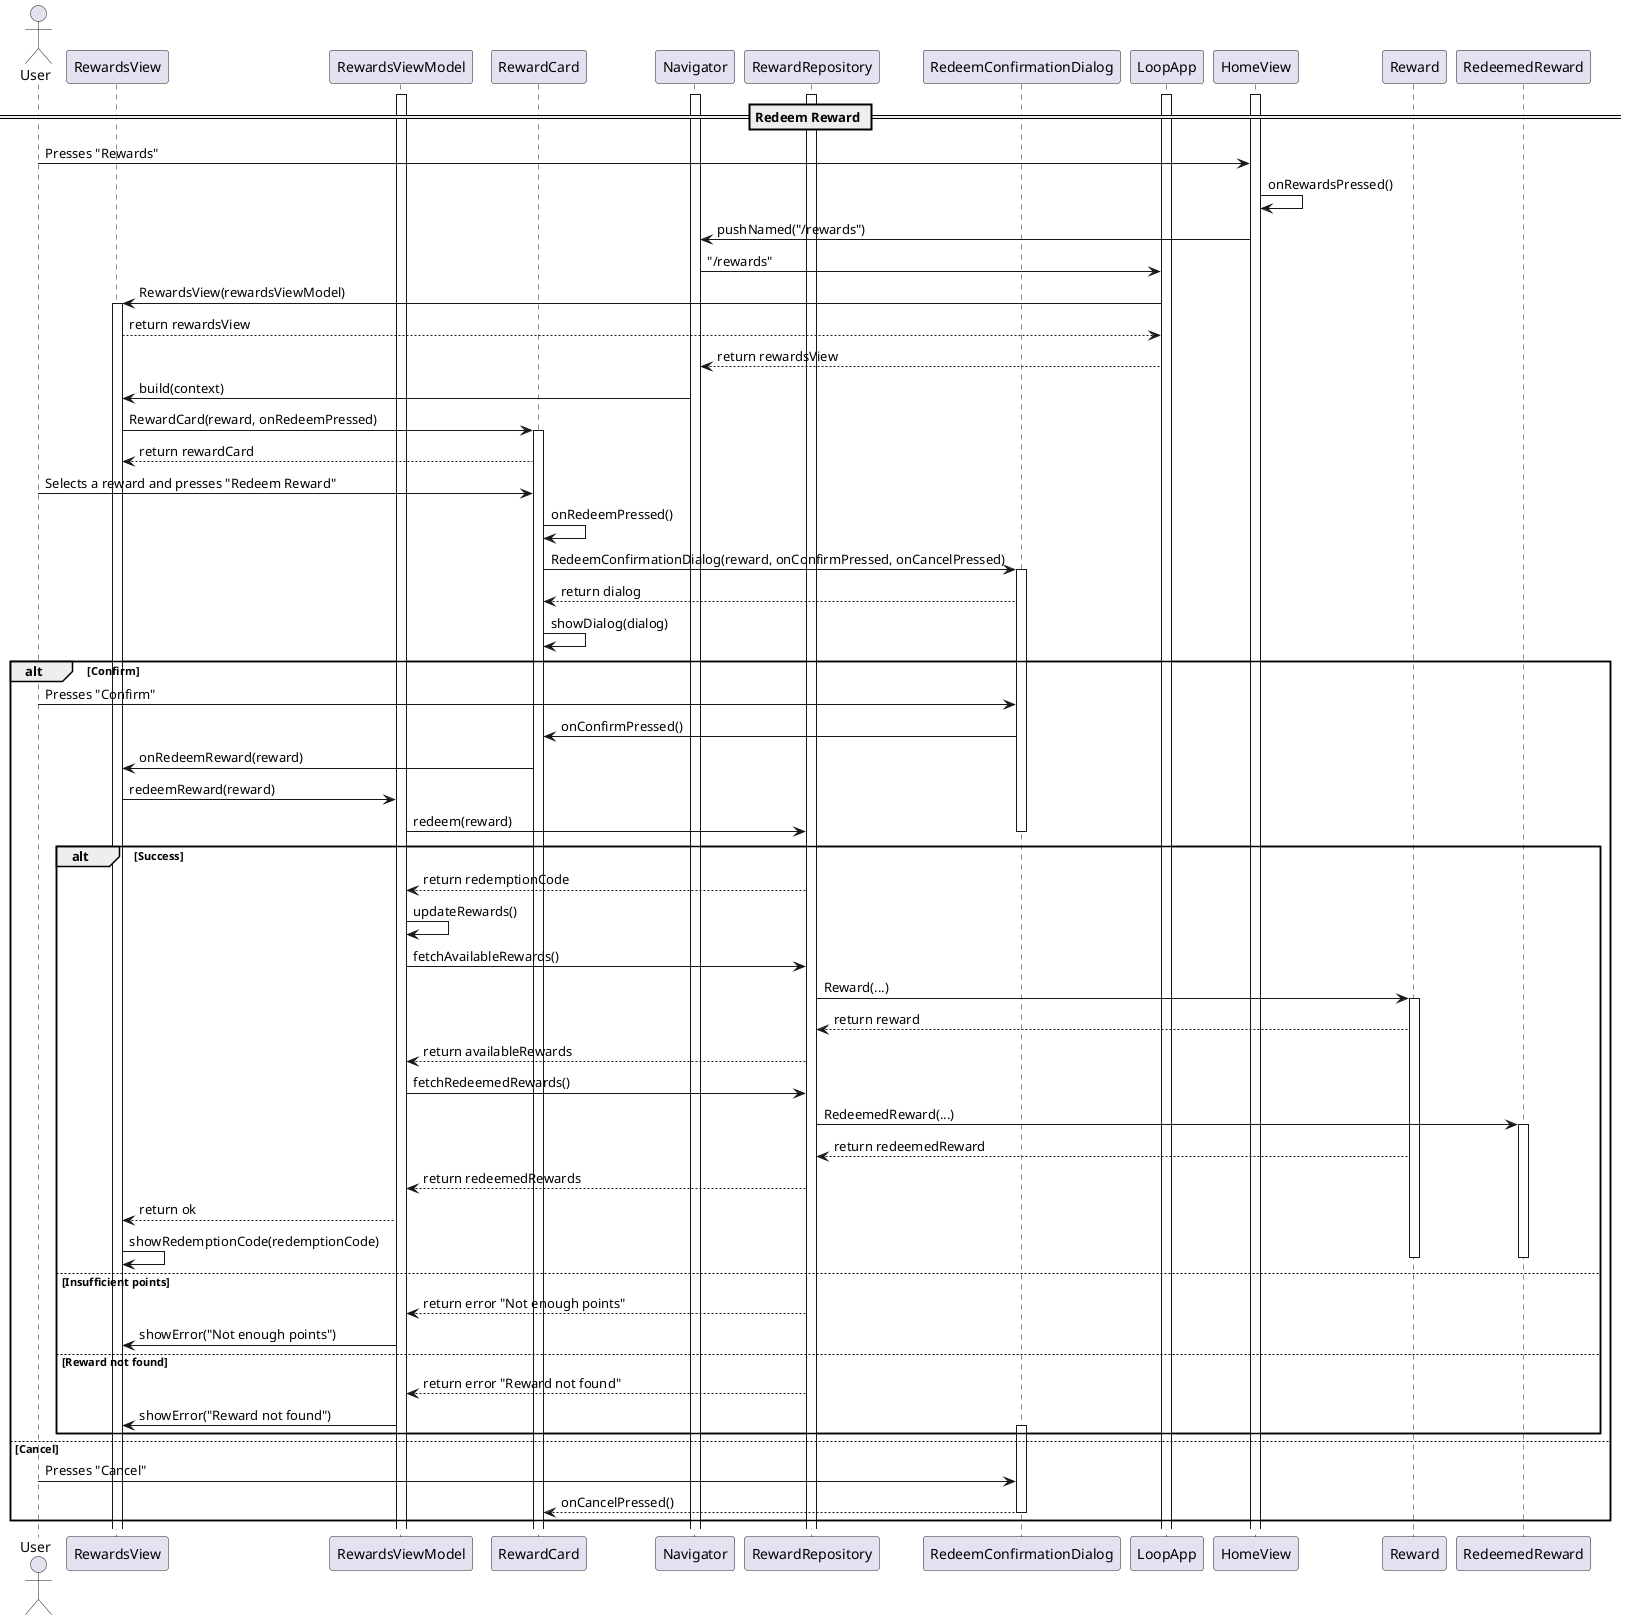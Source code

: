@startuml

actor User

participant RewardsView
participant RewardsViewModel
participant RewardCard
participant Navigator
participant RewardRepository
participant RedeemConfirmationDialog
participant LoopApp
participant HomeView
participant Reward
participant RedeemedReward

activate Navigator
activate RewardsViewModel
activate RewardRepository
activate HomeView
activate LoopApp

== Redeem Reward ==
User -> HomeView: Presses "Rewards"
HomeView -> HomeView: onRewardsPressed()
HomeView -> Navigator: pushNamed("/rewards")
Navigator -> LoopApp: "/rewards"
LoopApp -> RewardsView: RewardsView(rewardsViewModel)
activate RewardsView
RewardsView --> LoopApp: return rewardsView
LoopApp --> Navigator: return rewardsView
Navigator -> RewardsView: build(context)
' TODO: fetch rewards
RewardsView -> RewardCard: RewardCard(reward, onRedeemPressed)
activate RewardCard
RewardCard --> RewardsView: return rewardCard
User -> RewardCard: Selects a reward and presses "Redeem Reward"
RewardCard -> RewardCard: onRedeemPressed()
RewardCard -> RedeemConfirmationDialog: RedeemConfirmationDialog(reward, onConfirmPressed, onCancelPressed)
activate RedeemConfirmationDialog
RedeemConfirmationDialog --> RewardCard: return dialog
RewardCard -> RewardCard: showDialog(dialog)
alt Confirm
User -> RedeemConfirmationDialog: Presses "Confirm"
RedeemConfirmationDialog -> RewardCard: onConfirmPressed()
RewardCard -> RewardsView: onRedeemReward(reward)
RewardsView -> RewardsViewModel: redeemReward(reward)
RewardsViewModel -> RewardRepository: redeem(reward)
alt Success
deactivate RedeemConfirmationDialog
    RewardRepository --> RewardsViewModel: return redemptionCode
    RewardsViewModel -> RewardsViewModel: updateRewards()
    RewardsViewModel -> RewardRepository: fetchAvailableRewards()
    RewardRepository -> Reward: Reward(...)
    activate Reward
    Reward --> RewardRepository: return reward
    RewardRepository --> RewardsViewModel: return availableRewards
    RewardsViewModel -> RewardRepository: fetchRedeemedRewards()
    RewardRepository -> RedeemedReward: RedeemedReward(...)
    activate RedeemedReward
    Reward --> RewardRepository: return redeemedReward
    RewardRepository --> RewardsViewModel: return redeemedRewards
    RewardsViewModel --> RewardsView: return ok
    RewardsView -> RewardsView: showRedemptionCode(redemptionCode)
    deactivate RedeemedReward
    deactivate Reward
else Insufficient points
    RewardRepository --> RewardsViewModel: return error "Not enough points"
    RewardsViewModel -> RewardsView: showError("Not enough points")
else Reward not found
    RewardRepository --> RewardsViewModel: return error "Reward not found"
    RewardsViewModel -> RewardsView: showError("Reward not found")
activate RedeemConfirmationDialog
end
else Cancel
User -> RedeemConfirmationDialog: Presses "Cancel"
RedeemConfirmationDialog --> RewardCard: onCancelPressed()
deactivate RedeemConfirmationDialog
end

@enduml
